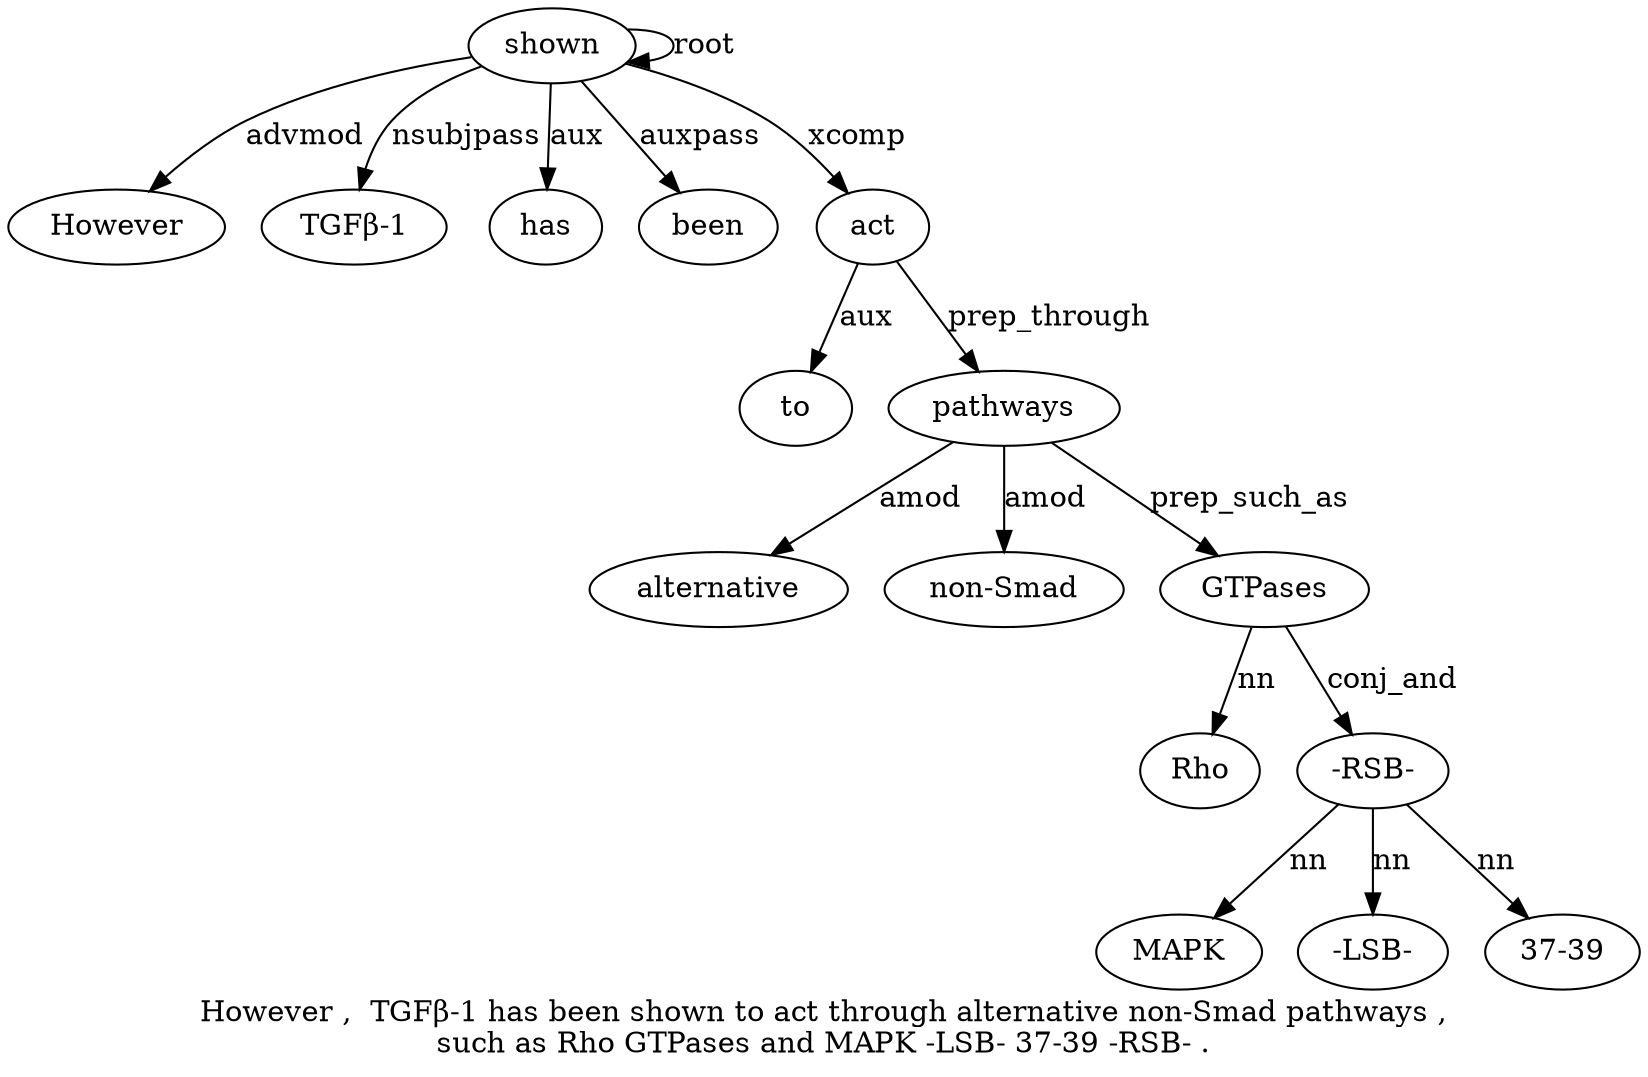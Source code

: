 digraph "However ,  TGFβ-1 has been shown to act through alternative non-Smad pathways ,  such as Rho GTPases and MAPK -LSB- 37-39 -RSB- ." {
label="However ,  TGFβ-1 has been shown to act through alternative non-Smad pathways ,
such as Rho GTPases and MAPK -LSB- 37-39 -RSB- .";
shown6 [style=filled, fillcolor=white, label=shown];
However1 [style=filled, fillcolor=white, label=However];
shown6 -> However1  [label=advmod];
"TGFβ-13" [style=filled, fillcolor=white, label="TGFβ-1"];
shown6 -> "TGFβ-13"  [label=nsubjpass];
has4 [style=filled, fillcolor=white, label=has];
shown6 -> has4  [label=aux];
been5 [style=filled, fillcolor=white, label=been];
shown6 -> been5  [label=auxpass];
shown6 -> shown6  [label=root];
act8 [style=filled, fillcolor=white, label=act];
to7 [style=filled, fillcolor=white, label=to];
act8 -> to7  [label=aux];
shown6 -> act8  [label=xcomp];
pathways12 [style=filled, fillcolor=white, label=pathways];
alternative10 [style=filled, fillcolor=white, label=alternative];
pathways12 -> alternative10  [label=amod];
"non-Smad11" [style=filled, fillcolor=white, label="non-Smad"];
pathways12 -> "non-Smad11"  [label=amod];
act8 -> pathways12  [label=prep_through];
GTPases17 [style=filled, fillcolor=white, label=GTPases];
Rho16 [style=filled, fillcolor=white, label=Rho];
GTPases17 -> Rho16  [label=nn];
pathways12 -> GTPases17  [label=prep_such_as];
"-RSB-22" [style=filled, fillcolor=white, label="-RSB-"];
MAPK19 [style=filled, fillcolor=white, label=MAPK];
"-RSB-22" -> MAPK19  [label=nn];
"-LSB-20" [style=filled, fillcolor=white, label="-LSB-"];
"-RSB-22" -> "-LSB-20"  [label=nn];
"37-3921" [style=filled, fillcolor=white, label="37-39"];
"-RSB-22" -> "37-3921"  [label=nn];
GTPases17 -> "-RSB-22"  [label=conj_and];
}
